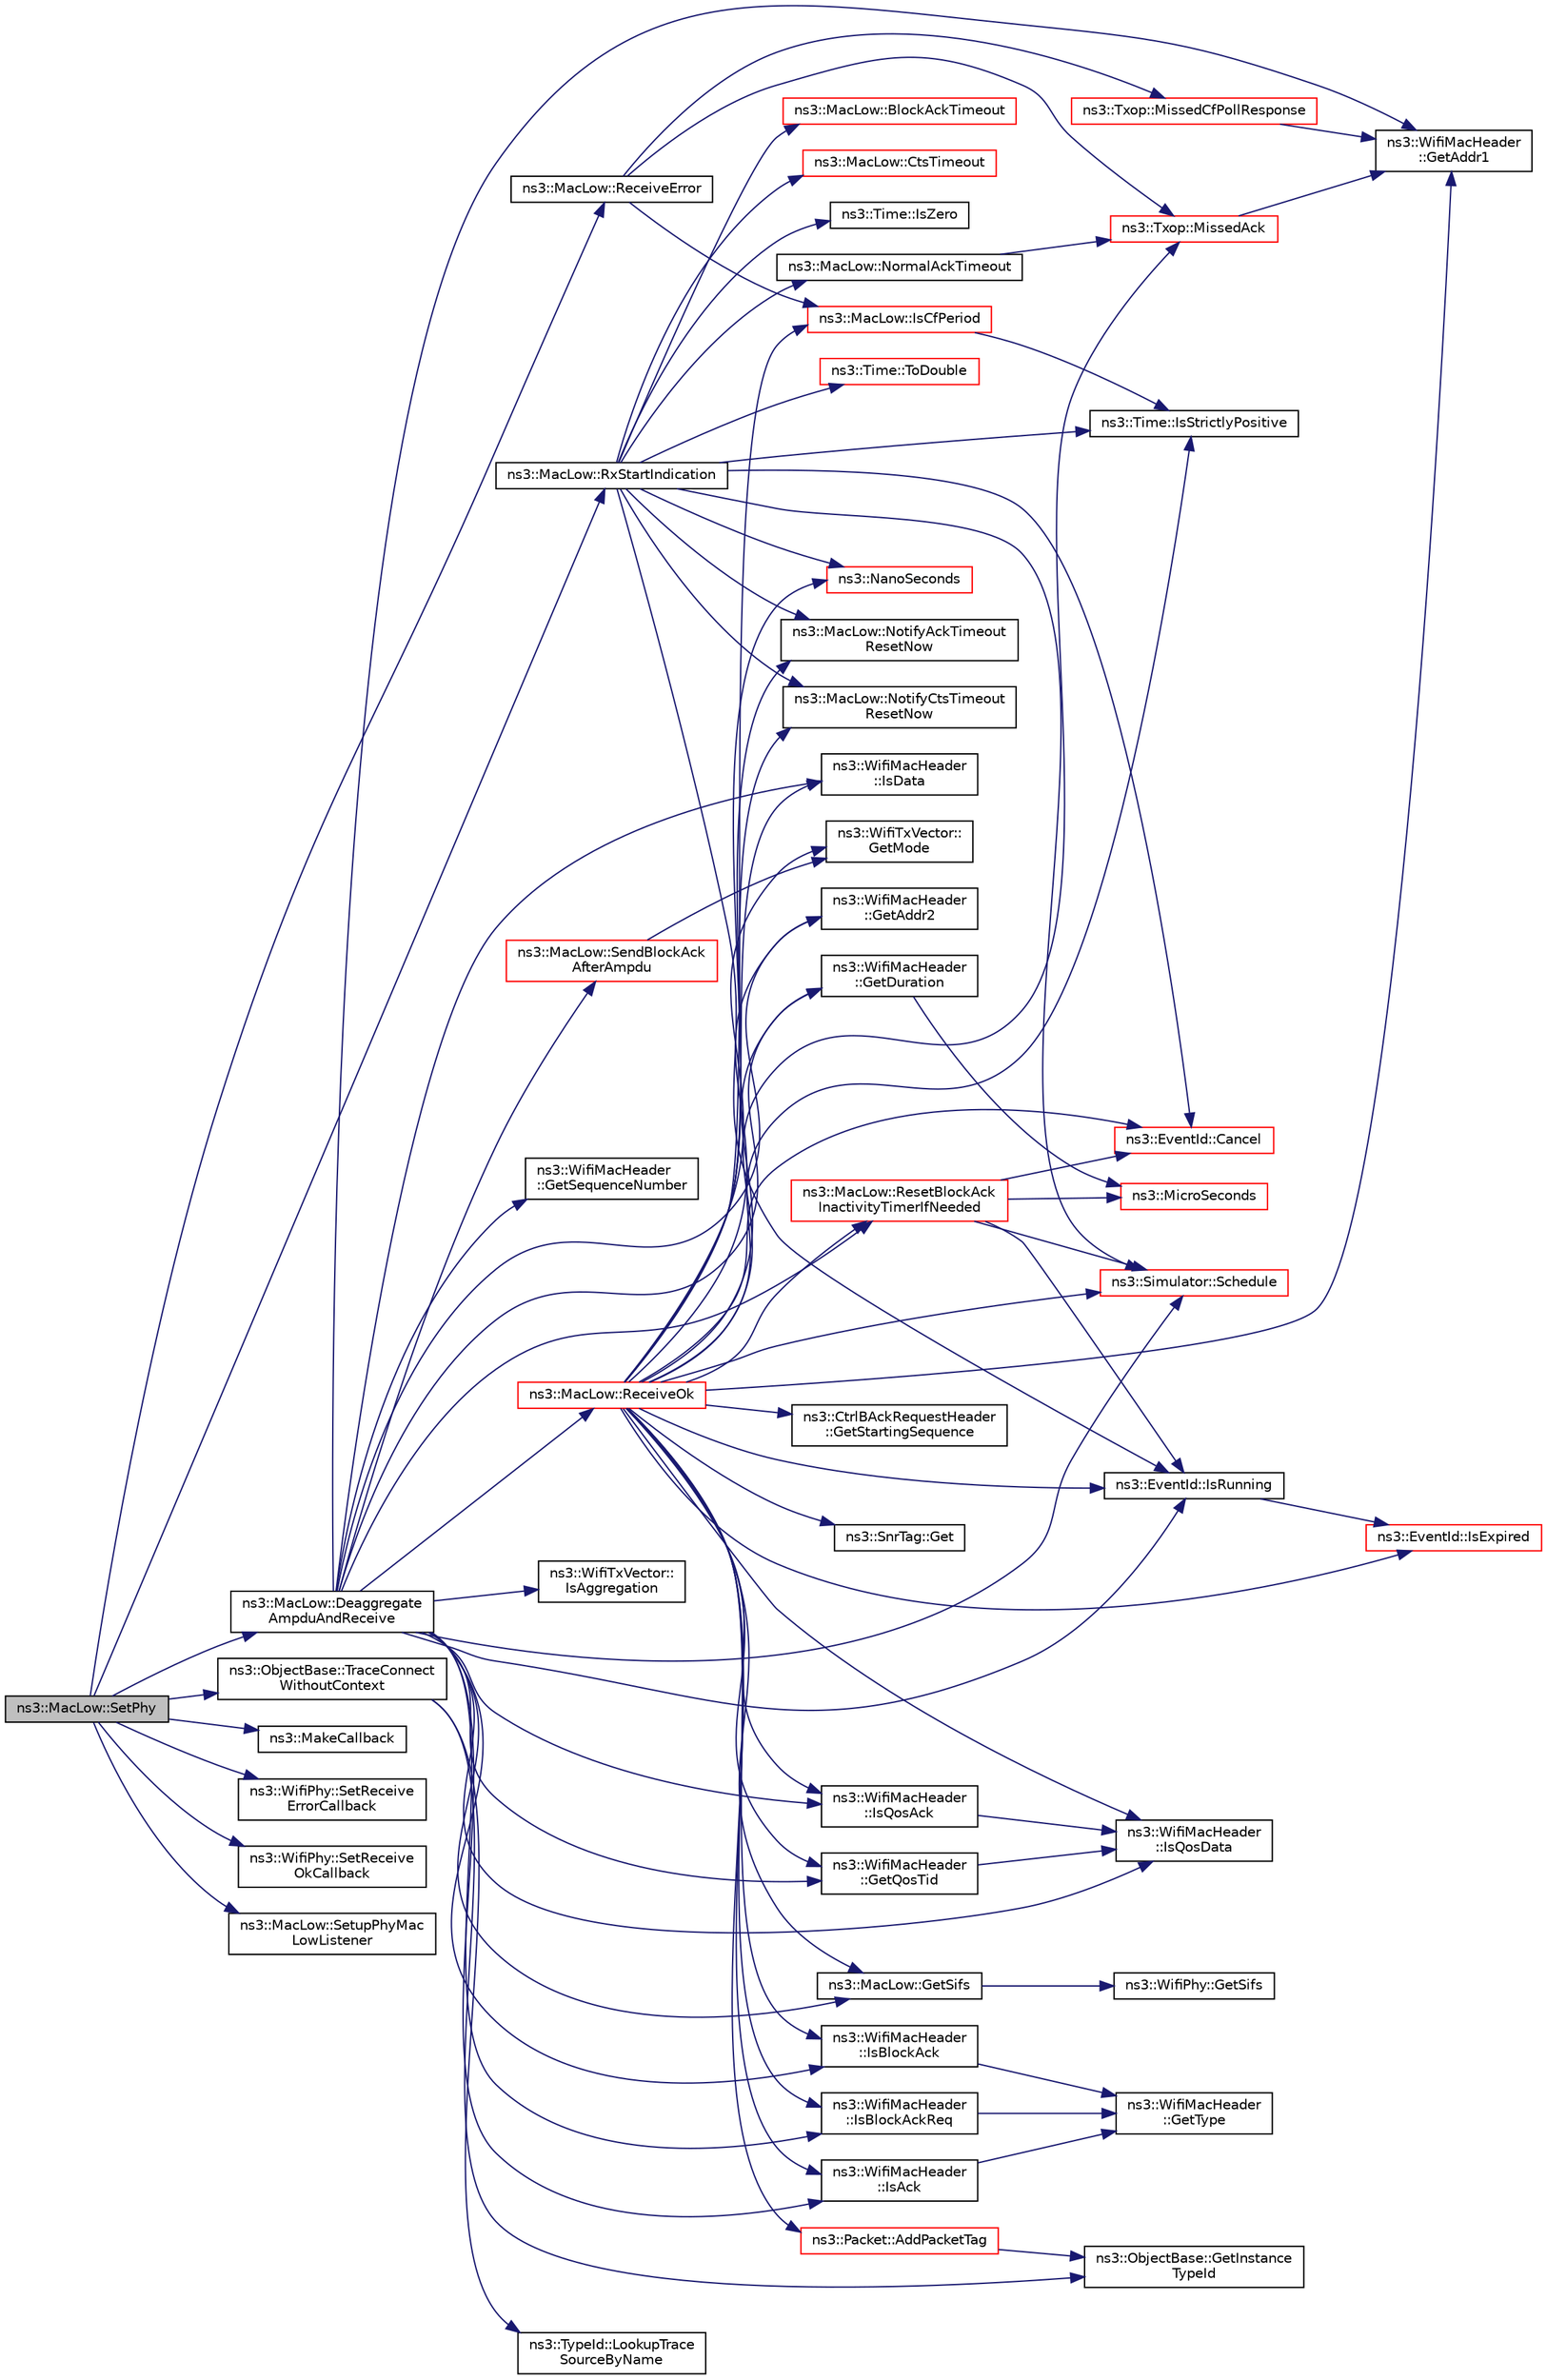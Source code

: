 digraph "ns3::MacLow::SetPhy"
{
 // LATEX_PDF_SIZE
  edge [fontname="Helvetica",fontsize="10",labelfontname="Helvetica",labelfontsize="10"];
  node [fontname="Helvetica",fontsize="10",shape=record];
  rankdir="LR";
  Node1 [label="ns3::MacLow::SetPhy",height=0.2,width=0.4,color="black", fillcolor="grey75", style="filled", fontcolor="black",tooltip="Set up WifiPhy associated with this MacLow."];
  Node1 -> Node2 [color="midnightblue",fontsize="10",style="solid",fontname="Helvetica"];
  Node2 [label="ns3::MacLow::Deaggregate\lAmpduAndReceive",height=0.2,width=0.4,color="black", fillcolor="white", style="filled",URL="$classns3_1_1_mac_low.html#abac7baed9f0aaeb684e84f44819bce30",tooltip=" "];
  Node2 -> Node3 [color="midnightblue",fontsize="10",style="solid",fontname="Helvetica"];
  Node3 [label="ns3::WifiMacHeader\l::GetAddr1",height=0.2,width=0.4,color="black", fillcolor="white", style="filled",URL="$classns3_1_1_wifi_mac_header.html#aa1c4acbda4ace9f7a920c97d71bdd097",tooltip="Return the address in the Address 1 field."];
  Node2 -> Node4 [color="midnightblue",fontsize="10",style="solid",fontname="Helvetica"];
  Node4 [label="ns3::WifiMacHeader\l::GetAddr2",height=0.2,width=0.4,color="black", fillcolor="white", style="filled",URL="$classns3_1_1_wifi_mac_header.html#a5d32ca3e3a34f1185df86927d4346430",tooltip="Return the address in the Address 2 field."];
  Node2 -> Node5 [color="midnightblue",fontsize="10",style="solid",fontname="Helvetica"];
  Node5 [label="ns3::WifiMacHeader\l::GetDuration",height=0.2,width=0.4,color="black", fillcolor="white", style="filled",URL="$classns3_1_1_wifi_mac_header.html#a1bfde4f8ca07ee46bd0bdc1ab6597e48",tooltip="Return the duration from the Duration/ID field (Time object)."];
  Node5 -> Node6 [color="midnightblue",fontsize="10",style="solid",fontname="Helvetica"];
  Node6 [label="ns3::MicroSeconds",height=0.2,width=0.4,color="red", fillcolor="white", style="filled",URL="$group__timecivil.html#ga17465a639c8d1464e76538afdd78a9f0",tooltip="Construct a Time in the indicated unit."];
  Node2 -> Node16 [color="midnightblue",fontsize="10",style="solid",fontname="Helvetica"];
  Node16 [label="ns3::WifiMacHeader\l::GetQosTid",height=0.2,width=0.4,color="black", fillcolor="white", style="filled",URL="$classns3_1_1_wifi_mac_header.html#a07391fd5b12f7a90fe55325fcccc8e3a",tooltip="Return the Traffic ID of a QoS header."];
  Node16 -> Node17 [color="midnightblue",fontsize="10",style="solid",fontname="Helvetica"];
  Node17 [label="ns3::WifiMacHeader\l::IsQosData",height=0.2,width=0.4,color="black", fillcolor="white", style="filled",URL="$classns3_1_1_wifi_mac_header.html#a368b97ef91b953af76794112fd3681c2",tooltip="Return true if the Type is DATA and Subtype is one of the possible values for QoS Data."];
  Node2 -> Node18 [color="midnightblue",fontsize="10",style="solid",fontname="Helvetica"];
  Node18 [label="ns3::WifiMacHeader\l::GetSequenceNumber",height=0.2,width=0.4,color="black", fillcolor="white", style="filled",URL="$classns3_1_1_wifi_mac_header.html#a3d393ad4f9cfaca5ce0ac239a27f2763",tooltip="Return the sequence number of the header."];
  Node2 -> Node19 [color="midnightblue",fontsize="10",style="solid",fontname="Helvetica"];
  Node19 [label="ns3::MacLow::GetSifs",height=0.2,width=0.4,color="black", fillcolor="white", style="filled",URL="$classns3_1_1_mac_low.html#a142444428826e0a5f67265dfd7b0f4d2",tooltip="Return Short Interframe Space (SIFS) of this MacLow."];
  Node19 -> Node20 [color="midnightblue",fontsize="10",style="solid",fontname="Helvetica"];
  Node20 [label="ns3::WifiPhy::GetSifs",height=0.2,width=0.4,color="black", fillcolor="white", style="filled",URL="$classns3_1_1_wifi_phy.html#ab17c71dbcef141f01d242986ad982de4",tooltip="Return the Short Interframe Space (SIFS) for this PHY."];
  Node2 -> Node21 [color="midnightblue",fontsize="10",style="solid",fontname="Helvetica"];
  Node21 [label="ns3::WifiMacHeader\l::IsAck",height=0.2,width=0.4,color="black", fillcolor="white", style="filled",URL="$classns3_1_1_wifi_mac_header.html#a140dc7acdb206bfb5b929325d92967b5",tooltip="Return true if the header is an Ack header."];
  Node21 -> Node22 [color="midnightblue",fontsize="10",style="solid",fontname="Helvetica"];
  Node22 [label="ns3::WifiMacHeader\l::GetType",height=0.2,width=0.4,color="black", fillcolor="white", style="filled",URL="$classns3_1_1_wifi_mac_header.html#ac602baa163798e5da4945338dd5ef9b5",tooltip="Return the type (enum WifiMacType)"];
  Node2 -> Node23 [color="midnightblue",fontsize="10",style="solid",fontname="Helvetica"];
  Node23 [label="ns3::WifiTxVector::\lIsAggregation",height=0.2,width=0.4,color="black", fillcolor="white", style="filled",URL="$classns3_1_1_wifi_tx_vector.html#aae65c13f3633fbf99f95084a49d4b39e",tooltip="Checks whether the PSDU contains A-MPDU."];
  Node2 -> Node24 [color="midnightblue",fontsize="10",style="solid",fontname="Helvetica"];
  Node24 [label="ns3::WifiMacHeader\l::IsBlockAck",height=0.2,width=0.4,color="black", fillcolor="white", style="filled",URL="$classns3_1_1_wifi_mac_header.html#a16f7fffa3791bb30ab760a98ec54afba",tooltip="Return true if the header is a BlockAck header."];
  Node24 -> Node22 [color="midnightblue",fontsize="10",style="solid",fontname="Helvetica"];
  Node2 -> Node25 [color="midnightblue",fontsize="10",style="solid",fontname="Helvetica"];
  Node25 [label="ns3::WifiMacHeader\l::IsBlockAckReq",height=0.2,width=0.4,color="black", fillcolor="white", style="filled",URL="$classns3_1_1_wifi_mac_header.html#a97830b03ca05944b92bff4defed50716",tooltip="Return true if the header is a BlockAckRequest header."];
  Node25 -> Node22 [color="midnightblue",fontsize="10",style="solid",fontname="Helvetica"];
  Node2 -> Node26 [color="midnightblue",fontsize="10",style="solid",fontname="Helvetica"];
  Node26 [label="ns3::WifiMacHeader\l::IsData",height=0.2,width=0.4,color="black", fillcolor="white", style="filled",URL="$classns3_1_1_wifi_mac_header.html#ab7141548a921f63a084720b3b022de79",tooltip="Return true if the Type is DATA."];
  Node2 -> Node27 [color="midnightblue",fontsize="10",style="solid",fontname="Helvetica"];
  Node27 [label="ns3::WifiMacHeader\l::IsQosAck",height=0.2,width=0.4,color="black", fillcolor="white", style="filled",URL="$classns3_1_1_wifi_mac_header.html#a08a4aa07029641c46820044c7e51bf2e",tooltip="Return if the QoS Ack policy is Normal Ack."];
  Node27 -> Node17 [color="midnightblue",fontsize="10",style="solid",fontname="Helvetica"];
  Node2 -> Node17 [color="midnightblue",fontsize="10",style="solid",fontname="Helvetica"];
  Node2 -> Node28 [color="midnightblue",fontsize="10",style="solid",fontname="Helvetica"];
  Node28 [label="ns3::EventId::IsRunning",height=0.2,width=0.4,color="black", fillcolor="white", style="filled",URL="$classns3_1_1_event_id.html#a8b41e6f8c54db6bede8a7dcaf917074a",tooltip="This method is syntactic sugar for !IsExpired()."];
  Node28 -> Node29 [color="midnightblue",fontsize="10",style="solid",fontname="Helvetica"];
  Node29 [label="ns3::EventId::IsExpired",height=0.2,width=0.4,color="red", fillcolor="white", style="filled",URL="$classns3_1_1_event_id.html#acc25141054209b1a286a5471a51bd0c0",tooltip="This method is syntactic sugar for the ns3::Simulator::IsExpired method."];
  Node2 -> Node83 [color="midnightblue",fontsize="10",style="solid",fontname="Helvetica"];
  Node83 [label="ns3::MacLow::ReceiveOk",height=0.2,width=0.4,color="red", fillcolor="white", style="filled",URL="$classns3_1_1_mac_low.html#a2fffa82ad11ebe0e113232813a816eff",tooltip=" "];
  Node83 -> Node84 [color="midnightblue",fontsize="10",style="solid",fontname="Helvetica"];
  Node84 [label="ns3::Packet::AddPacketTag",height=0.2,width=0.4,color="red", fillcolor="white", style="filled",URL="$classns3_1_1_packet.html#ac4a6bcd77e58bdc14c42a7d572d66cc9",tooltip="Add a packet tag."];
  Node84 -> Node45 [color="midnightblue",fontsize="10",style="solid",fontname="Helvetica"];
  Node45 [label="ns3::ObjectBase::GetInstance\lTypeId",height=0.2,width=0.4,color="black", fillcolor="white", style="filled",URL="$classns3_1_1_object_base.html#abe5b43a6f5b99a92a4c3122db31f06fb",tooltip="Get the most derived TypeId for this Object."];
  Node83 -> Node90 [color="midnightblue",fontsize="10",style="solid",fontname="Helvetica"];
  Node90 [label="ns3::EventId::Cancel",height=0.2,width=0.4,color="red", fillcolor="white", style="filled",URL="$classns3_1_1_event_id.html#a993ae94e48e014e1afd47edb16db7a11",tooltip="This method is syntactic sugar for the ns3::Simulator::Cancel method."];
  Node83 -> Node93 [color="midnightblue",fontsize="10",style="solid",fontname="Helvetica"];
  Node93 [label="ns3::SnrTag::Get",height=0.2,width=0.4,color="black", fillcolor="white", style="filled",URL="$classns3_1_1_snr_tag.html#af71e7cca59717042ddd859dff02e4fc9",tooltip="Return the SNR value."];
  Node83 -> Node3 [color="midnightblue",fontsize="10",style="solid",fontname="Helvetica"];
  Node83 -> Node4 [color="midnightblue",fontsize="10",style="solid",fontname="Helvetica"];
  Node83 -> Node5 [color="midnightblue",fontsize="10",style="solid",fontname="Helvetica"];
  Node83 -> Node94 [color="midnightblue",fontsize="10",style="solid",fontname="Helvetica"];
  Node94 [label="ns3::WifiTxVector::\lGetMode",height=0.2,width=0.4,color="black", fillcolor="white", style="filled",URL="$classns3_1_1_wifi_tx_vector.html#a47d0b3ae3c7de8817626469f5fe1be6a",tooltip="If this TX vector is associated with an SU PPDU, return the selected payload transmission mode."];
  Node83 -> Node16 [color="midnightblue",fontsize="10",style="solid",fontname="Helvetica"];
  Node83 -> Node19 [color="midnightblue",fontsize="10",style="solid",fontname="Helvetica"];
  Node83 -> Node95 [color="midnightblue",fontsize="10",style="solid",fontname="Helvetica"];
  Node95 [label="ns3::CtrlBAckRequestHeader\l::GetStartingSequence",height=0.2,width=0.4,color="black", fillcolor="white", style="filled",URL="$classns3_1_1_ctrl_b_ack_request_header.html#a8ca10bacb9cc50ae0f849044769ca88d",tooltip="Return the starting sequence number."];
  Node83 -> Node21 [color="midnightblue",fontsize="10",style="solid",fontname="Helvetica"];
  Node83 -> Node24 [color="midnightblue",fontsize="10",style="solid",fontname="Helvetica"];
  Node83 -> Node25 [color="midnightblue",fontsize="10",style="solid",fontname="Helvetica"];
  Node83 -> Node237 [color="midnightblue",fontsize="10",style="solid",fontname="Helvetica"];
  Node237 [label="ns3::MacLow::IsCfPeriod",height=0.2,width=0.4,color="red", fillcolor="white", style="filled",URL="$classns3_1_1_mac_low.html#a4e08342dc51fd123ff9db8b4061df754",tooltip="This function indicates whether Simulator::Now is in the CF period."];
  Node237 -> Node239 [color="midnightblue",fontsize="10",style="solid",fontname="Helvetica"];
  Node239 [label="ns3::Time::IsStrictlyPositive",height=0.2,width=0.4,color="black", fillcolor="white", style="filled",URL="$classns3_1_1_time.html#a0d01aeab2308df799ea2f340d816d4c5",tooltip="Exactly equivalent to t > 0."];
  Node83 -> Node26 [color="midnightblue",fontsize="10",style="solid",fontname="Helvetica"];
  Node83 -> Node29 [color="midnightblue",fontsize="10",style="solid",fontname="Helvetica"];
  Node83 -> Node27 [color="midnightblue",fontsize="10",style="solid",fontname="Helvetica"];
  Node83 -> Node17 [color="midnightblue",fontsize="10",style="solid",fontname="Helvetica"];
  Node83 -> Node28 [color="midnightblue",fontsize="10",style="solid",fontname="Helvetica"];
  Node83 -> Node239 [color="midnightblue",fontsize="10",style="solid",fontname="Helvetica"];
  Node83 -> Node249 [color="midnightblue",fontsize="10",style="solid",fontname="Helvetica"];
  Node249 [label="ns3::Txop::MissedAck",height=0.2,width=0.4,color="red", fillcolor="white", style="filled",URL="$classns3_1_1_txop.html#a76ed6b61366d7c6797a6910d8ad4eaa5",tooltip="Event handler when an Ack is missed."];
  Node249 -> Node3 [color="midnightblue",fontsize="10",style="solid",fontname="Helvetica"];
  Node83 -> Node265 [color="midnightblue",fontsize="10",style="solid",fontname="Helvetica"];
  Node265 [label="ns3::NanoSeconds",height=0.2,width=0.4,color="red", fillcolor="white", style="filled",URL="$group__timecivil.html#ga281d64bcb4dad96267d83c7688ec433f",tooltip="Construct a Time in the indicated unit."];
  Node83 -> Node266 [color="midnightblue",fontsize="10",style="solid",fontname="Helvetica"];
  Node266 [label="ns3::MacLow::NotifyAckTimeout\lResetNow",height=0.2,width=0.4,color="black", fillcolor="white", style="filled",URL="$classns3_1_1_mac_low.html#a3d625c27f8412d2f6b2401d46a64f040",tooltip="Notify ChannelAccessManager that Ack timer should be reset."];
  Node83 -> Node267 [color="midnightblue",fontsize="10",style="solid",fontname="Helvetica"];
  Node267 [label="ns3::MacLow::NotifyCtsTimeout\lResetNow",height=0.2,width=0.4,color="black", fillcolor="white", style="filled",URL="$classns3_1_1_mac_low.html#a6afa0ed5c43983ab487980553000bfd7",tooltip="Notify ChannelAccessManager that CTS timer should be reset."];
  Node83 -> Node334 [color="midnightblue",fontsize="10",style="solid",fontname="Helvetica"];
  Node334 [label="ns3::MacLow::ResetBlockAck\lInactivityTimerIfNeeded",height=0.2,width=0.4,color="red", fillcolor="white", style="filled",URL="$classns3_1_1_mac_low.html#aafa012c5d2dde80484d6546c802f02f8",tooltip="Every time that a BlockAckRequest or a packet with Ack Policy equals to Block Ack are received,..."];
  Node334 -> Node90 [color="midnightblue",fontsize="10",style="solid",fontname="Helvetica"];
  Node334 -> Node28 [color="midnightblue",fontsize="10",style="solid",fontname="Helvetica"];
  Node334 -> Node6 [color="midnightblue",fontsize="10",style="solid",fontname="Helvetica"];
  Node334 -> Node213 [color="midnightblue",fontsize="10",style="solid",fontname="Helvetica"];
  Node213 [label="ns3::Simulator::Schedule",height=0.2,width=0.4,color="red", fillcolor="white", style="filled",URL="$classns3_1_1_simulator.html#a3da7d28335c8ac0e3e86781f766df241",tooltip="Schedule an event to expire after delay."];
  Node83 -> Node213 [color="midnightblue",fontsize="10",style="solid",fontname="Helvetica"];
  Node2 -> Node334 [color="midnightblue",fontsize="10",style="solid",fontname="Helvetica"];
  Node2 -> Node213 [color="midnightblue",fontsize="10",style="solid",fontname="Helvetica"];
  Node2 -> Node460 [color="midnightblue",fontsize="10",style="solid",fontname="Helvetica"];
  Node460 [label="ns3::MacLow::SendBlockAck\lAfterAmpdu",height=0.2,width=0.4,color="red", fillcolor="white", style="filled",URL="$classns3_1_1_mac_low.html#af6e2acc771d188c0959871f142912296",tooltip="Invoked after an A-MPDU has been received."];
  Node460 -> Node94 [color="midnightblue",fontsize="10",style="solid",fontname="Helvetica"];
  Node1 -> Node463 [color="midnightblue",fontsize="10",style="solid",fontname="Helvetica"];
  Node463 [label="ns3::MakeCallback",height=0.2,width=0.4,color="black", fillcolor="white", style="filled",URL="$namespacens3.html#af1dde3c04374147fca0cfe3b0766d664",tooltip="Build Callbacks for class method members which take varying numbers of arguments and potentially retu..."];
  Node1 -> Node464 [color="midnightblue",fontsize="10",style="solid",fontname="Helvetica"];
  Node464 [label="ns3::MacLow::ReceiveError",height=0.2,width=0.4,color="black", fillcolor="white", style="filled",URL="$classns3_1_1_mac_low.html#a9e44540e30598260fce5d85d5a6dda18",tooltip=" "];
  Node464 -> Node237 [color="midnightblue",fontsize="10",style="solid",fontname="Helvetica"];
  Node464 -> Node249 [color="midnightblue",fontsize="10",style="solid",fontname="Helvetica"];
  Node464 -> Node387 [color="midnightblue",fontsize="10",style="solid",fontname="Helvetica"];
  Node387 [label="ns3::Txop::MissedCfPollResponse",height=0.2,width=0.4,color="red", fillcolor="white", style="filled",URL="$classns3_1_1_txop.html#a1f02217a9b2d55daad363b64e3d88ae1",tooltip="Event handler when a response to a CF-POLL frame is missed."];
  Node387 -> Node3 [color="midnightblue",fontsize="10",style="solid",fontname="Helvetica"];
  Node1 -> Node465 [color="midnightblue",fontsize="10",style="solid",fontname="Helvetica"];
  Node465 [label="ns3::MacLow::RxStartIndication",height=0.2,width=0.4,color="black", fillcolor="white", style="filled",URL="$classns3_1_1_mac_low.html#af096a2fe9597c4ca80ae1af4870a45a8",tooltip=" "];
  Node465 -> Node430 [color="midnightblue",fontsize="10",style="solid",fontname="Helvetica"];
  Node430 [label="ns3::MacLow::BlockAckTimeout",height=0.2,width=0.4,color="red", fillcolor="white", style="filled",URL="$classns3_1_1_mac_low.html#ace1131b4f6ea4f1d74a7c0ba470c84ac",tooltip="Event handler when BlockAck timeout occurs."];
  Node465 -> Node90 [color="midnightblue",fontsize="10",style="solid",fontname="Helvetica"];
  Node465 -> Node466 [color="midnightblue",fontsize="10",style="solid",fontname="Helvetica"];
  Node466 [label="ns3::MacLow::CtsTimeout",height=0.2,width=0.4,color="red", fillcolor="white", style="filled",URL="$classns3_1_1_mac_low.html#a35adb9b4c7f1035da2cb080289ba9cf7",tooltip="Event handler when CTS timeout occurs."];
  Node465 -> Node28 [color="midnightblue",fontsize="10",style="solid",fontname="Helvetica"];
  Node465 -> Node239 [color="midnightblue",fontsize="10",style="solid",fontname="Helvetica"];
  Node465 -> Node475 [color="midnightblue",fontsize="10",style="solid",fontname="Helvetica"];
  Node475 [label="ns3::Time::IsZero",height=0.2,width=0.4,color="black", fillcolor="white", style="filled",URL="$classns3_1_1_time.html#ac4f1f3f3aeff82c1a7d96e0b0ae2220b",tooltip="Exactly equivalent to t == 0."];
  Node465 -> Node265 [color="midnightblue",fontsize="10",style="solid",fontname="Helvetica"];
  Node465 -> Node434 [color="midnightblue",fontsize="10",style="solid",fontname="Helvetica"];
  Node434 [label="ns3::MacLow::NormalAckTimeout",height=0.2,width=0.4,color="black", fillcolor="white", style="filled",URL="$classns3_1_1_mac_low.html#a4d730ac2acea66982b4d257e06e22387",tooltip="Event handler when normal Ack timeout occurs."];
  Node434 -> Node249 [color="midnightblue",fontsize="10",style="solid",fontname="Helvetica"];
  Node465 -> Node266 [color="midnightblue",fontsize="10",style="solid",fontname="Helvetica"];
  Node465 -> Node267 [color="midnightblue",fontsize="10",style="solid",fontname="Helvetica"];
  Node465 -> Node213 [color="midnightblue",fontsize="10",style="solid",fontname="Helvetica"];
  Node465 -> Node476 [color="midnightblue",fontsize="10",style="solid",fontname="Helvetica"];
  Node476 [label="ns3::Time::ToDouble",height=0.2,width=0.4,color="red", fillcolor="white", style="filled",URL="$classns3_1_1_time.html#a1f1f3acb86e4ed17643ef4a9ed1564fe",tooltip="Get the Time value expressed in a particular unit."];
  Node1 -> Node481 [color="midnightblue",fontsize="10",style="solid",fontname="Helvetica"];
  Node481 [label="ns3::WifiPhy::SetReceive\lErrorCallback",height=0.2,width=0.4,color="black", fillcolor="white", style="filled",URL="$classns3_1_1_wifi_phy.html#a50d71b88c866ecfc18cd4006f1a9d2ae",tooltip=" "];
  Node1 -> Node482 [color="midnightblue",fontsize="10",style="solid",fontname="Helvetica"];
  Node482 [label="ns3::WifiPhy::SetReceive\lOkCallback",height=0.2,width=0.4,color="black", fillcolor="white", style="filled",URL="$classns3_1_1_wifi_phy.html#adc3aa3a59f36e5c84f8d759bb15a5bf0",tooltip=" "];
  Node1 -> Node483 [color="midnightblue",fontsize="10",style="solid",fontname="Helvetica"];
  Node483 [label="ns3::MacLow::SetupPhyMac\lLowListener",height=0.2,width=0.4,color="black", fillcolor="white", style="filled",URL="$classns3_1_1_mac_low.html#afbed28d856f8af3b560c18e336538a4a",tooltip="Set up WifiPhy listener for this MacLow."];
  Node1 -> Node484 [color="midnightblue",fontsize="10",style="solid",fontname="Helvetica"];
  Node484 [label="ns3::ObjectBase::TraceConnect\lWithoutContext",height=0.2,width=0.4,color="black", fillcolor="white", style="filled",URL="$classns3_1_1_object_base.html#a1be45f6fd561e75dcac9dfa81b2b81e4",tooltip="Connect a TraceSource to a Callback without a context."];
  Node484 -> Node45 [color="midnightblue",fontsize="10",style="solid",fontname="Helvetica"];
  Node484 -> Node485 [color="midnightblue",fontsize="10",style="solid",fontname="Helvetica"];
  Node485 [label="ns3::TypeId::LookupTrace\lSourceByName",height=0.2,width=0.4,color="black", fillcolor="white", style="filled",URL="$classns3_1_1_type_id.html#a9a07e9b925ebf9257c9f4f0732901502",tooltip="Find a TraceSource by name."];
}
